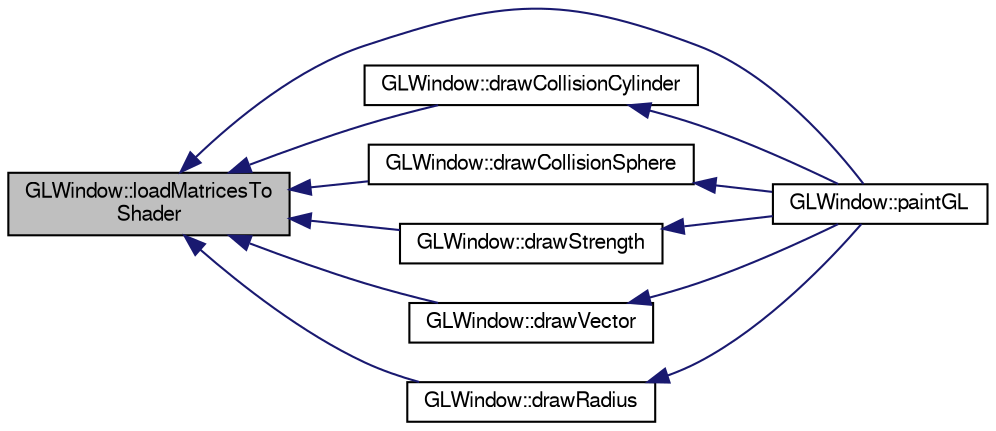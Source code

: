 digraph "GLWindow::loadMatricesToShader"
{
  edge [fontname="FreeSans",fontsize="10",labelfontname="FreeSans",labelfontsize="10"];
  node [fontname="FreeSans",fontsize="10",shape=record];
  rankdir="LR";
  Node1 [label="GLWindow::loadMatricesTo\lShader",height=0.2,width=0.4,color="black", fillcolor="grey75", style="filled" fontcolor="black"];
  Node1 -> Node2 [dir="back",color="midnightblue",fontsize="10",style="solid",fontname="FreeSans"];
  Node2 [label="GLWindow::paintGL",height=0.2,width=0.4,color="black", fillcolor="white", style="filled",URL="$class_g_l_window.html#a9bd2503dd5f812c10a9481f22ecd3403",tooltip="Render the current content of the OpenGL window. "];
  Node1 -> Node3 [dir="back",color="midnightblue",fontsize="10",style="solid",fontname="FreeSans"];
  Node3 [label="GLWindow::drawCollisionCylinder",height=0.2,width=0.4,color="black", fillcolor="white", style="filled",URL="$class_g_l_window.html#af9a05fbe4f0f65a57b8e4eb1cc098f93"];
  Node3 -> Node2 [dir="back",color="midnightblue",fontsize="10",style="solid",fontname="FreeSans"];
  Node1 -> Node4 [dir="back",color="midnightblue",fontsize="10",style="solid",fontname="FreeSans"];
  Node4 [label="GLWindow::drawCollisionSphere",height=0.2,width=0.4,color="black", fillcolor="white", style="filled",URL="$class_g_l_window.html#acf119c86c7983aec6732e82c32d34c3a"];
  Node4 -> Node2 [dir="back",color="midnightblue",fontsize="10",style="solid",fontname="FreeSans"];
  Node1 -> Node5 [dir="back",color="midnightblue",fontsize="10",style="solid",fontname="FreeSans"];
  Node5 [label="GLWindow::drawStrength",height=0.2,width=0.4,color="black", fillcolor="white", style="filled",URL="$class_g_l_window.html#ab1024c3600ebea19a55b458cfedc312d"];
  Node5 -> Node2 [dir="back",color="midnightblue",fontsize="10",style="solid",fontname="FreeSans"];
  Node1 -> Node6 [dir="back",color="midnightblue",fontsize="10",style="solid",fontname="FreeSans"];
  Node6 [label="GLWindow::drawVector",height=0.2,width=0.4,color="black", fillcolor="white", style="filled",URL="$class_g_l_window.html#a68b44e9cb0a9b29a220973d714adb3d5"];
  Node6 -> Node2 [dir="back",color="midnightblue",fontsize="10",style="solid",fontname="FreeSans"];
  Node1 -> Node7 [dir="back",color="midnightblue",fontsize="10",style="solid",fontname="FreeSans"];
  Node7 [label="GLWindow::drawRadius",height=0.2,width=0.4,color="black", fillcolor="white", style="filled",URL="$class_g_l_window.html#a779e118f6fed3fe8c878eeec6c895edb"];
  Node7 -> Node2 [dir="back",color="midnightblue",fontsize="10",style="solid",fontname="FreeSans"];
}
